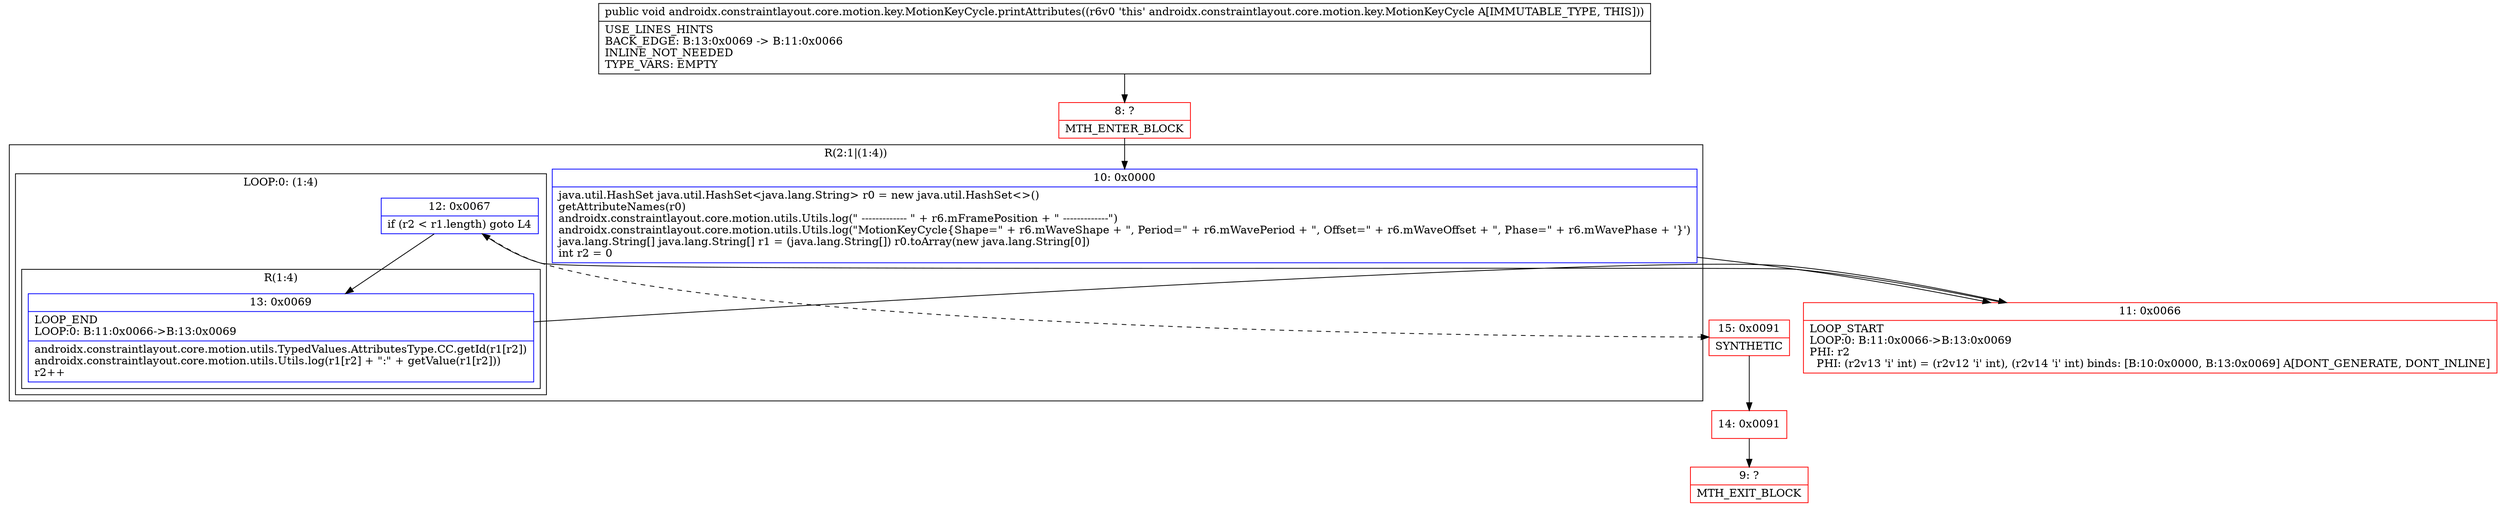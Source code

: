 digraph "CFG forandroidx.constraintlayout.core.motion.key.MotionKeyCycle.printAttributes()V" {
subgraph cluster_Region_932006846 {
label = "R(2:1|(1:4))";
node [shape=record,color=blue];
Node_10 [shape=record,label="{10\:\ 0x0000|java.util.HashSet java.util.HashSet\<java.lang.String\> r0 = new java.util.HashSet\<\>()\lgetAttributeNames(r0)\landroidx.constraintlayout.core.motion.utils.Utils.log(\" \-\-\-\-\-\-\-\-\-\-\-\-\- \" + r6.mFramePosition + \" \-\-\-\-\-\-\-\-\-\-\-\-\-\")\landroidx.constraintlayout.core.motion.utils.Utils.log(\"MotionKeyCycle\{Shape=\" + r6.mWaveShape + \", Period=\" + r6.mWavePeriod + \", Offset=\" + r6.mWaveOffset + \", Phase=\" + r6.mWavePhase + '\}')\ljava.lang.String[] java.lang.String[] r1 = (java.lang.String[]) r0.toArray(new java.lang.String[0])\lint r2 = 0\l}"];
subgraph cluster_LoopRegion_967912108 {
label = "LOOP:0: (1:4)";
node [shape=record,color=blue];
Node_12 [shape=record,label="{12\:\ 0x0067|if (r2 \< r1.length) goto L4\l}"];
subgraph cluster_Region_1104683820 {
label = "R(1:4)";
node [shape=record,color=blue];
Node_13 [shape=record,label="{13\:\ 0x0069|LOOP_END\lLOOP:0: B:11:0x0066\-\>B:13:0x0069\l|androidx.constraintlayout.core.motion.utils.TypedValues.AttributesType.CC.getId(r1[r2])\landroidx.constraintlayout.core.motion.utils.Utils.log(r1[r2] + \":\" + getValue(r1[r2]))\lr2++\l}"];
}
}
}
Node_8 [shape=record,color=red,label="{8\:\ ?|MTH_ENTER_BLOCK\l}"];
Node_11 [shape=record,color=red,label="{11\:\ 0x0066|LOOP_START\lLOOP:0: B:11:0x0066\-\>B:13:0x0069\lPHI: r2 \l  PHI: (r2v13 'i' int) = (r2v12 'i' int), (r2v14 'i' int) binds: [B:10:0x0000, B:13:0x0069] A[DONT_GENERATE, DONT_INLINE]\l}"];
Node_15 [shape=record,color=red,label="{15\:\ 0x0091|SYNTHETIC\l}"];
Node_14 [shape=record,color=red,label="{14\:\ 0x0091}"];
Node_9 [shape=record,color=red,label="{9\:\ ?|MTH_EXIT_BLOCK\l}"];
MethodNode[shape=record,label="{public void androidx.constraintlayout.core.motion.key.MotionKeyCycle.printAttributes((r6v0 'this' androidx.constraintlayout.core.motion.key.MotionKeyCycle A[IMMUTABLE_TYPE, THIS]))  | USE_LINES_HINTS\lBACK_EDGE: B:13:0x0069 \-\> B:11:0x0066\lINLINE_NOT_NEEDED\lTYPE_VARS: EMPTY\l}"];
MethodNode -> Node_8;Node_10 -> Node_11;
Node_12 -> Node_13;
Node_12 -> Node_15[style=dashed];
Node_13 -> Node_11;
Node_8 -> Node_10;
Node_11 -> Node_12;
Node_15 -> Node_14;
Node_14 -> Node_9;
}

